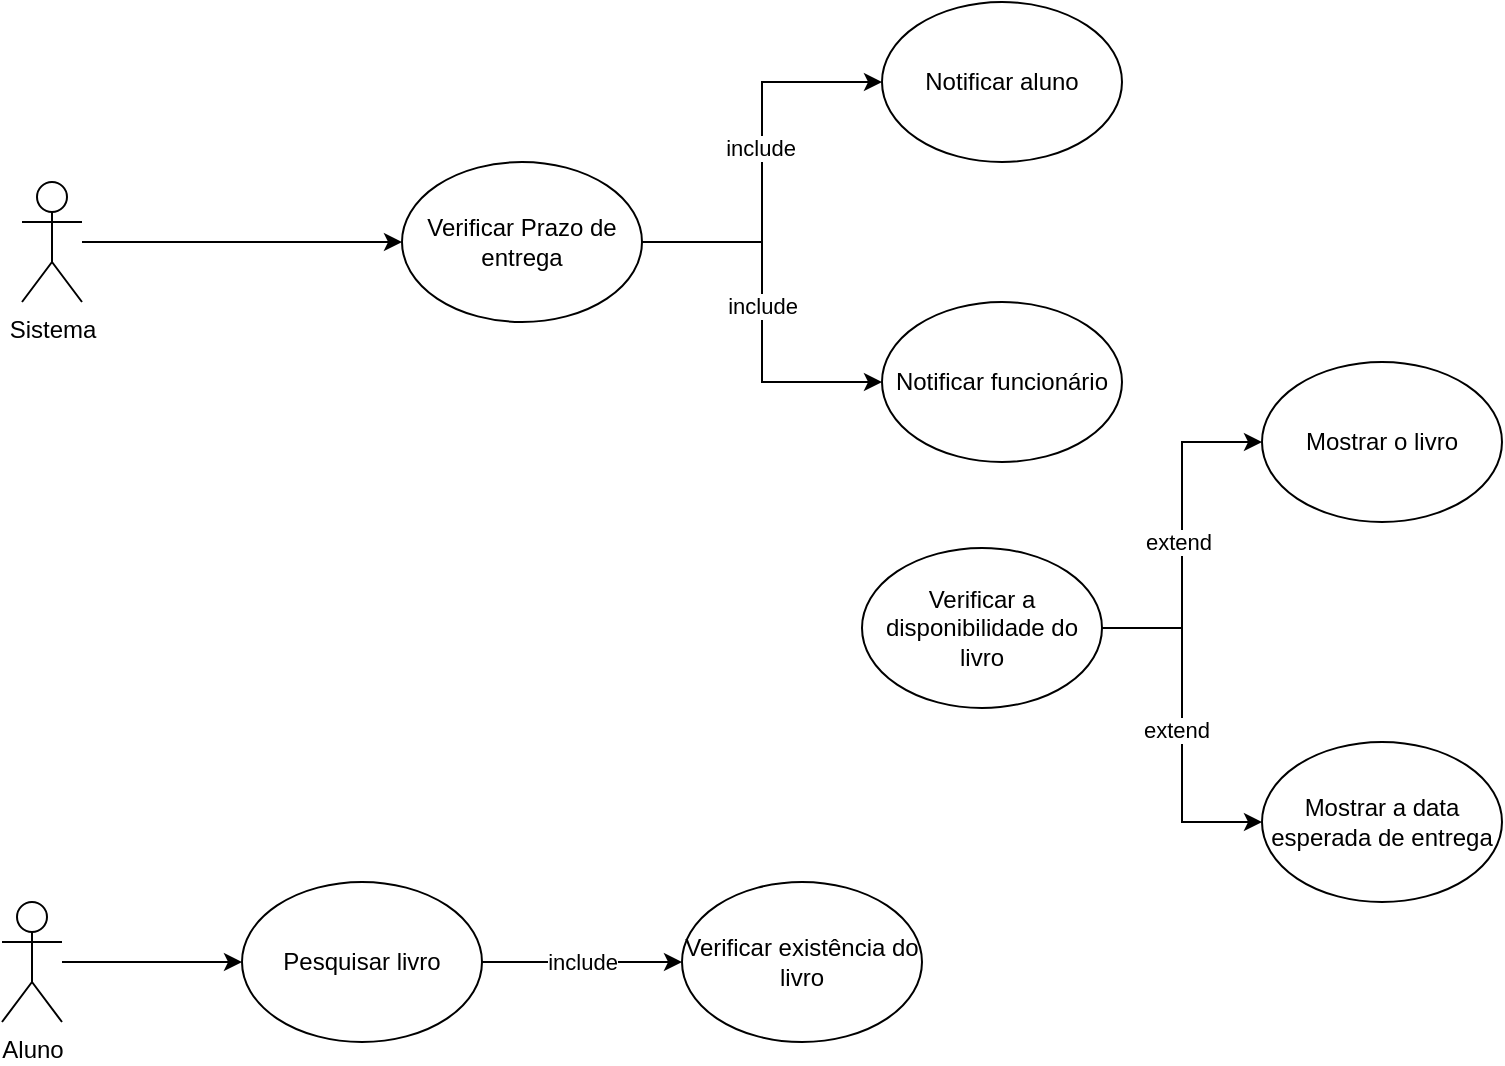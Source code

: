 <mxfile version="26.0.11">
  <diagram name="Page-1" id="e7e014a7-5840-1c2e-5031-d8a46d1fe8dd">
    <mxGraphModel dx="1050" dy="557" grid="1" gridSize="10" guides="1" tooltips="1" connect="1" arrows="1" fold="1" page="1" pageScale="1" pageWidth="1169" pageHeight="826" background="none" math="0" shadow="0">
      <root>
        <mxCell id="0" />
        <mxCell id="1" parent="0" />
        <mxCell id="dyRaPjlaGvi6dHLYWyGA-58" style="edgeStyle=orthogonalEdgeStyle;rounded=0;orthogonalLoop=1;jettySize=auto;html=1;entryX=0;entryY=0.5;entryDx=0;entryDy=0;" edge="1" parent="1" source="dyRaPjlaGvi6dHLYWyGA-41" target="dyRaPjlaGvi6dHLYWyGA-47">
          <mxGeometry relative="1" as="geometry" />
        </mxCell>
        <mxCell id="dyRaPjlaGvi6dHLYWyGA-61" value="include" style="edgeLabel;html=1;align=center;verticalAlign=middle;resizable=0;points=[];" vertex="1" connectable="0" parent="dyRaPjlaGvi6dHLYWyGA-58">
          <mxGeometry x="-0.034" relative="1" as="geometry">
            <mxPoint as="offset" />
          </mxGeometry>
        </mxCell>
        <mxCell id="dyRaPjlaGvi6dHLYWyGA-59" style="edgeStyle=orthogonalEdgeStyle;rounded=0;orthogonalLoop=1;jettySize=auto;html=1;entryX=0;entryY=0.5;entryDx=0;entryDy=0;" edge="1" parent="1" source="dyRaPjlaGvi6dHLYWyGA-41" target="dyRaPjlaGvi6dHLYWyGA-51">
          <mxGeometry relative="1" as="geometry" />
        </mxCell>
        <mxCell id="dyRaPjlaGvi6dHLYWyGA-60" value="include" style="edgeLabel;html=1;align=center;verticalAlign=middle;resizable=0;points=[];" vertex="1" connectable="0" parent="dyRaPjlaGvi6dHLYWyGA-59">
          <mxGeometry x="0.072" y="1" relative="1" as="geometry">
            <mxPoint as="offset" />
          </mxGeometry>
        </mxCell>
        <mxCell id="dyRaPjlaGvi6dHLYWyGA-41" value="Verificar Prazo de entrega" style="ellipse;whiteSpace=wrap;html=1;" vertex="1" parent="1">
          <mxGeometry x="410" y="140" width="120" height="80" as="geometry" />
        </mxCell>
        <mxCell id="dyRaPjlaGvi6dHLYWyGA-46" style="edgeStyle=orthogonalEdgeStyle;rounded=0;orthogonalLoop=1;jettySize=auto;html=1;entryX=0;entryY=0.5;entryDx=0;entryDy=0;" edge="1" parent="1" source="dyRaPjlaGvi6dHLYWyGA-42" target="dyRaPjlaGvi6dHLYWyGA-41">
          <mxGeometry relative="1" as="geometry" />
        </mxCell>
        <mxCell id="dyRaPjlaGvi6dHLYWyGA-42" value="Sistema" style="shape=umlActor;verticalLabelPosition=bottom;verticalAlign=top;html=1;" vertex="1" parent="1">
          <mxGeometry x="220" y="150" width="30" height="60" as="geometry" />
        </mxCell>
        <mxCell id="dyRaPjlaGvi6dHLYWyGA-47" value="Notificar funcionário" style="ellipse;whiteSpace=wrap;html=1;" vertex="1" parent="1">
          <mxGeometry x="650" y="210" width="120" height="80" as="geometry" />
        </mxCell>
        <mxCell id="dyRaPjlaGvi6dHLYWyGA-51" value="Notificar aluno" style="ellipse;whiteSpace=wrap;html=1;" vertex="1" parent="1">
          <mxGeometry x="650" y="60" width="120" height="80" as="geometry" />
        </mxCell>
        <mxCell id="dyRaPjlaGvi6dHLYWyGA-69" style="edgeStyle=orthogonalEdgeStyle;rounded=0;orthogonalLoop=1;jettySize=auto;html=1;entryX=0;entryY=0.5;entryDx=0;entryDy=0;" edge="1" parent="1" source="dyRaPjlaGvi6dHLYWyGA-64" target="dyRaPjlaGvi6dHLYWyGA-68">
          <mxGeometry relative="1" as="geometry" />
        </mxCell>
        <mxCell id="dyRaPjlaGvi6dHLYWyGA-72" value="extend" style="edgeLabel;html=1;align=center;verticalAlign=middle;resizable=0;points=[];" vertex="1" connectable="0" parent="dyRaPjlaGvi6dHLYWyGA-69">
          <mxGeometry x="0.026" y="-3" relative="1" as="geometry">
            <mxPoint as="offset" />
          </mxGeometry>
        </mxCell>
        <mxCell id="dyRaPjlaGvi6dHLYWyGA-70" style="edgeStyle=orthogonalEdgeStyle;rounded=0;orthogonalLoop=1;jettySize=auto;html=1;entryX=0;entryY=0.5;entryDx=0;entryDy=0;" edge="1" parent="1" source="dyRaPjlaGvi6dHLYWyGA-64" target="dyRaPjlaGvi6dHLYWyGA-67">
          <mxGeometry relative="1" as="geometry" />
        </mxCell>
        <mxCell id="dyRaPjlaGvi6dHLYWyGA-71" value="extend" style="edgeLabel;html=1;align=center;verticalAlign=middle;resizable=0;points=[];" vertex="1" connectable="0" parent="dyRaPjlaGvi6dHLYWyGA-70">
          <mxGeometry x="-0.038" y="2" relative="1" as="geometry">
            <mxPoint as="offset" />
          </mxGeometry>
        </mxCell>
        <mxCell id="dyRaPjlaGvi6dHLYWyGA-64" value="Verificar a disponibilidade do livro" style="ellipse;whiteSpace=wrap;html=1;" vertex="1" parent="1">
          <mxGeometry x="640" y="333" width="120" height="80" as="geometry" />
        </mxCell>
        <mxCell id="dyRaPjlaGvi6dHLYWyGA-67" value="Mostrar o livro" style="ellipse;whiteSpace=wrap;html=1;" vertex="1" parent="1">
          <mxGeometry x="840" y="240" width="120" height="80" as="geometry" />
        </mxCell>
        <mxCell id="dyRaPjlaGvi6dHLYWyGA-68" value="Mostrar a data esperada de entrega" style="ellipse;whiteSpace=wrap;html=1;" vertex="1" parent="1">
          <mxGeometry x="840" y="430" width="120" height="80" as="geometry" />
        </mxCell>
        <mxCell id="dyRaPjlaGvi6dHLYWyGA-78" style="edgeStyle=orthogonalEdgeStyle;rounded=0;orthogonalLoop=1;jettySize=auto;html=1;entryX=0;entryY=0.5;entryDx=0;entryDy=0;" edge="1" parent="1" source="dyRaPjlaGvi6dHLYWyGA-73" target="dyRaPjlaGvi6dHLYWyGA-74">
          <mxGeometry relative="1" as="geometry" />
        </mxCell>
        <mxCell id="dyRaPjlaGvi6dHLYWyGA-73" value="Aluno" style="shape=umlActor;verticalLabelPosition=bottom;verticalAlign=top;html=1;" vertex="1" parent="1">
          <mxGeometry x="210" y="510" width="30" height="60" as="geometry" />
        </mxCell>
        <mxCell id="dyRaPjlaGvi6dHLYWyGA-79" style="edgeStyle=orthogonalEdgeStyle;rounded=0;orthogonalLoop=1;jettySize=auto;html=1;entryX=0;entryY=0.5;entryDx=0;entryDy=0;" edge="1" parent="1" source="dyRaPjlaGvi6dHLYWyGA-74" target="dyRaPjlaGvi6dHLYWyGA-77">
          <mxGeometry relative="1" as="geometry" />
        </mxCell>
        <mxCell id="dyRaPjlaGvi6dHLYWyGA-74" value="Pesquisar livro" style="ellipse;whiteSpace=wrap;html=1;" vertex="1" parent="1">
          <mxGeometry x="330" y="500" width="120" height="80" as="geometry" />
        </mxCell>
        <mxCell id="dyRaPjlaGvi6dHLYWyGA-76" value="include" style="edgeLabel;html=1;align=center;verticalAlign=middle;resizable=0;points=[];" vertex="1" connectable="0" parent="1">
          <mxGeometry x="500" y="540" as="geometry" />
        </mxCell>
        <mxCell id="dyRaPjlaGvi6dHLYWyGA-77" value="Verificar existência do livro" style="ellipse;whiteSpace=wrap;html=1;" vertex="1" parent="1">
          <mxGeometry x="550" y="500" width="120" height="80" as="geometry" />
        </mxCell>
      </root>
    </mxGraphModel>
  </diagram>
</mxfile>
